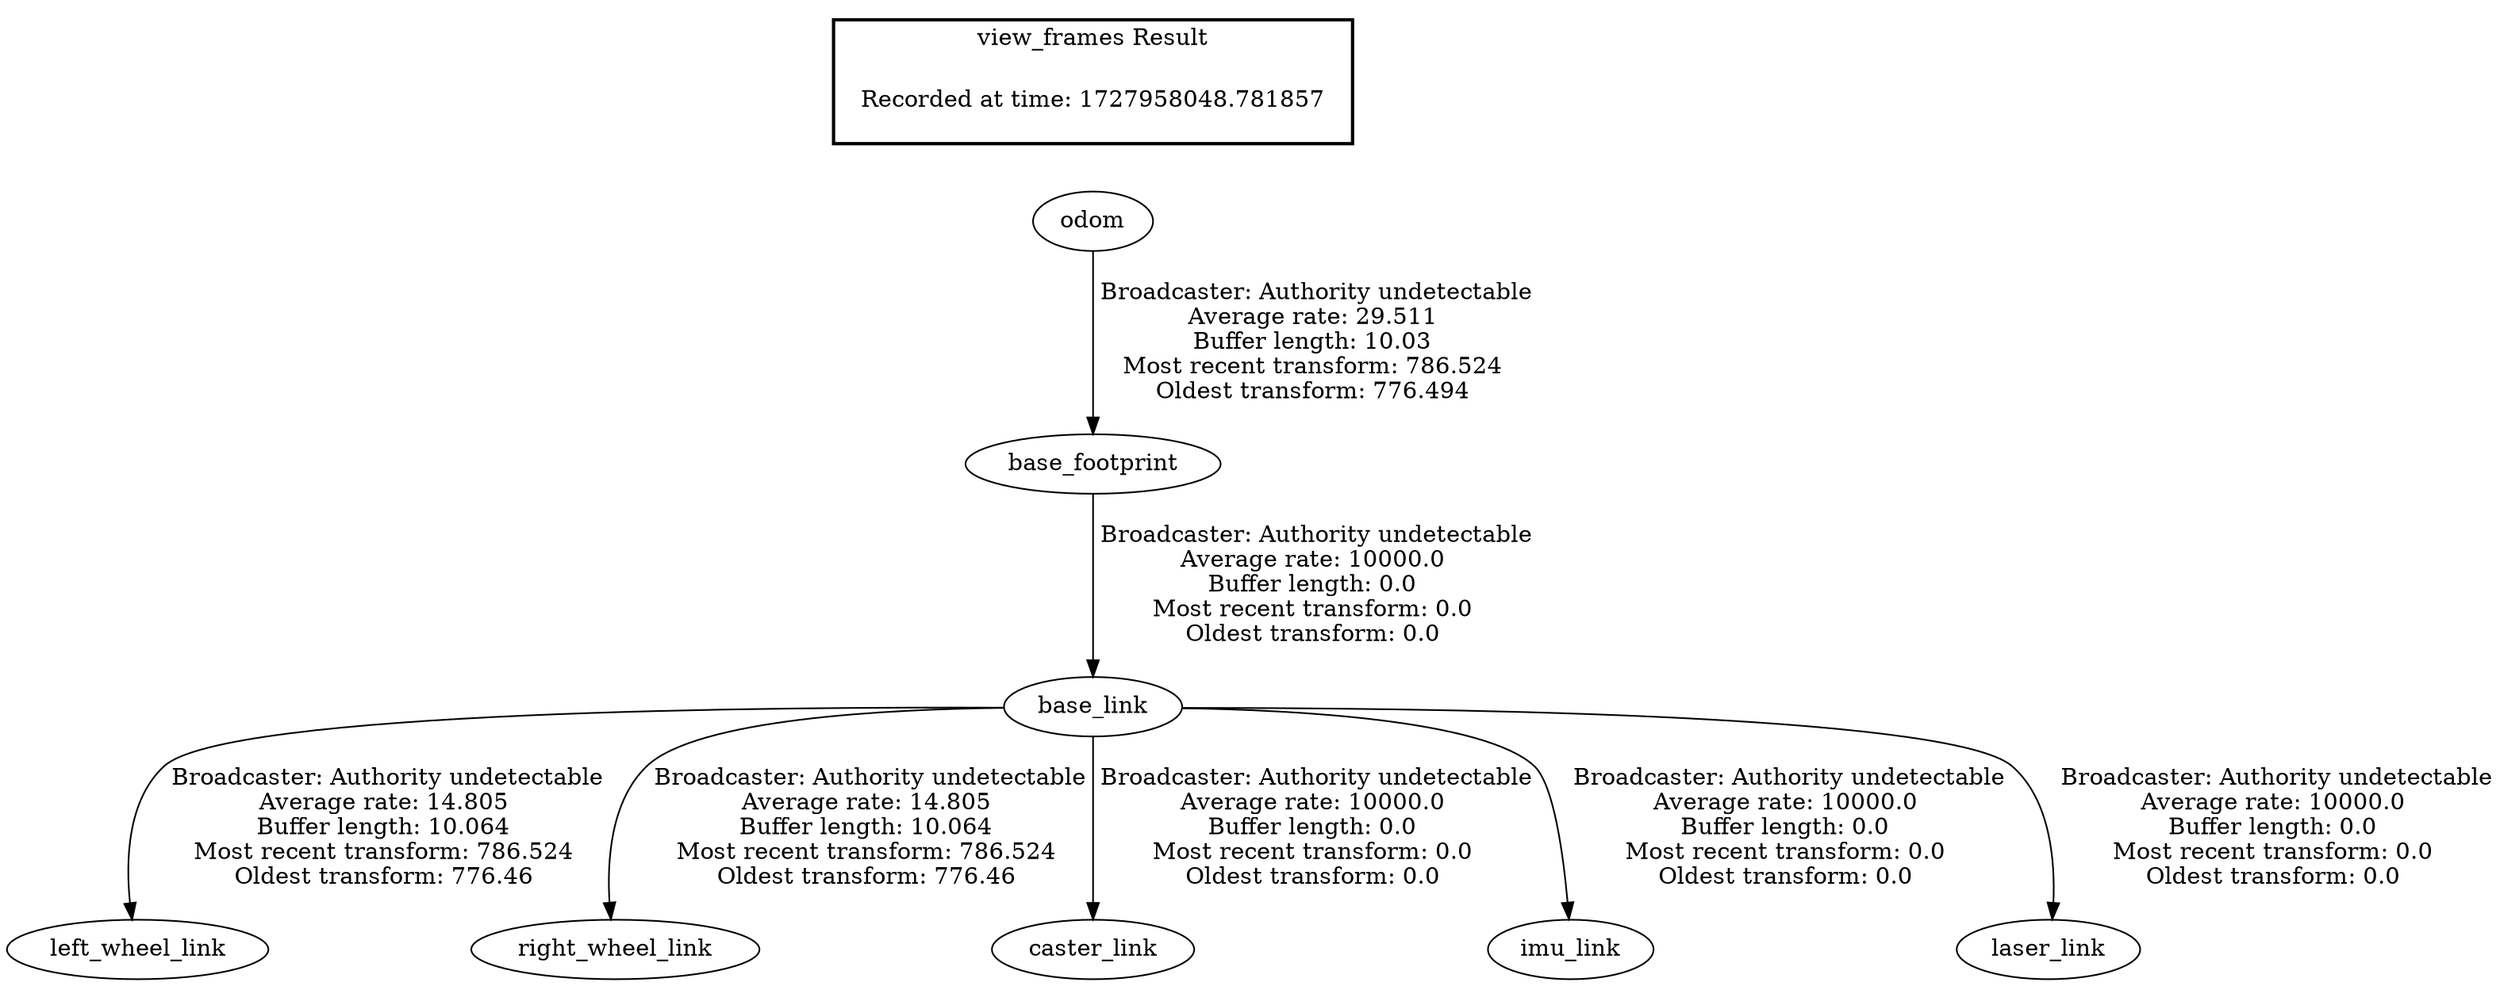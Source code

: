digraph G {
"odom" -> "base_footprint"[label=" Broadcaster: Authority undetectable\nAverage rate: 29.511\nBuffer length: 10.03\nMost recent transform: 786.524\nOldest transform: 776.494\n"];
"base_link" -> "left_wheel_link"[label=" Broadcaster: Authority undetectable\nAverage rate: 14.805\nBuffer length: 10.064\nMost recent transform: 786.524\nOldest transform: 776.46\n"];
"base_footprint" -> "base_link"[label=" Broadcaster: Authority undetectable\nAverage rate: 10000.0\nBuffer length: 0.0\nMost recent transform: 0.0\nOldest transform: 0.0\n"];
"base_link" -> "right_wheel_link"[label=" Broadcaster: Authority undetectable\nAverage rate: 14.805\nBuffer length: 10.064\nMost recent transform: 786.524\nOldest transform: 776.46\n"];
"base_link" -> "caster_link"[label=" Broadcaster: Authority undetectable\nAverage rate: 10000.0\nBuffer length: 0.0\nMost recent transform: 0.0\nOldest transform: 0.0\n"];
"base_link" -> "imu_link"[label=" Broadcaster: Authority undetectable\nAverage rate: 10000.0\nBuffer length: 0.0\nMost recent transform: 0.0\nOldest transform: 0.0\n"];
"base_link" -> "laser_link"[label=" Broadcaster: Authority undetectable\nAverage rate: 10000.0\nBuffer length: 0.0\nMost recent transform: 0.0\nOldest transform: 0.0\n"];
edge [style=invis];
 subgraph cluster_legend { style=bold; color=black; label ="view_frames Result";
"Recorded at time: 1727958048.781857"[ shape=plaintext ] ;
}->"odom";
}